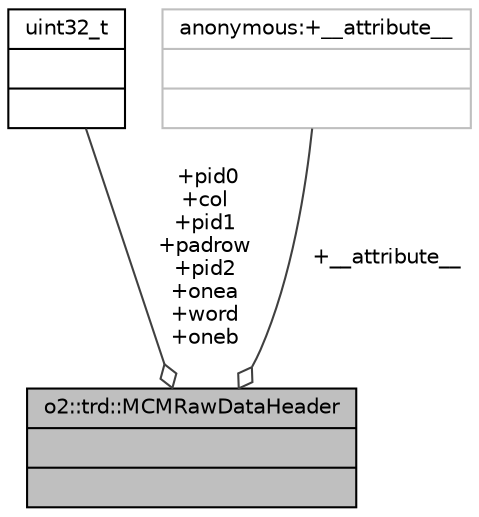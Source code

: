 digraph "o2::trd::MCMRawDataHeader"
{
 // INTERACTIVE_SVG=YES
  bgcolor="transparent";
  edge [fontname="Helvetica",fontsize="10",labelfontname="Helvetica",labelfontsize="10"];
  node [fontname="Helvetica",fontsize="10",shape=record];
  Node1 [label="{o2::trd::MCMRawDataHeader\n||}",height=0.2,width=0.4,color="black", fillcolor="grey75", style="filled", fontcolor="black"];
  Node2 -> Node1 [color="grey25",fontsize="10",style="solid",label=" +pid0\n+col\n+pid1\n+padrow\n+pid2\n+onea\n+word\n+oneb" ,arrowhead="odiamond",fontname="Helvetica"];
  Node2 [label="{uint32_t\n||}",height=0.2,width=0.4,color="black",URL="$d3/d87/classuint32__t.html"];
  Node3 -> Node1 [color="grey25",fontsize="10",style="solid",label=" +__attribute__" ,arrowhead="odiamond",fontname="Helvetica"];
  Node3 [label="{anonymous:+__attribute__\n||}",height=0.2,width=0.4,color="grey75"];
}
